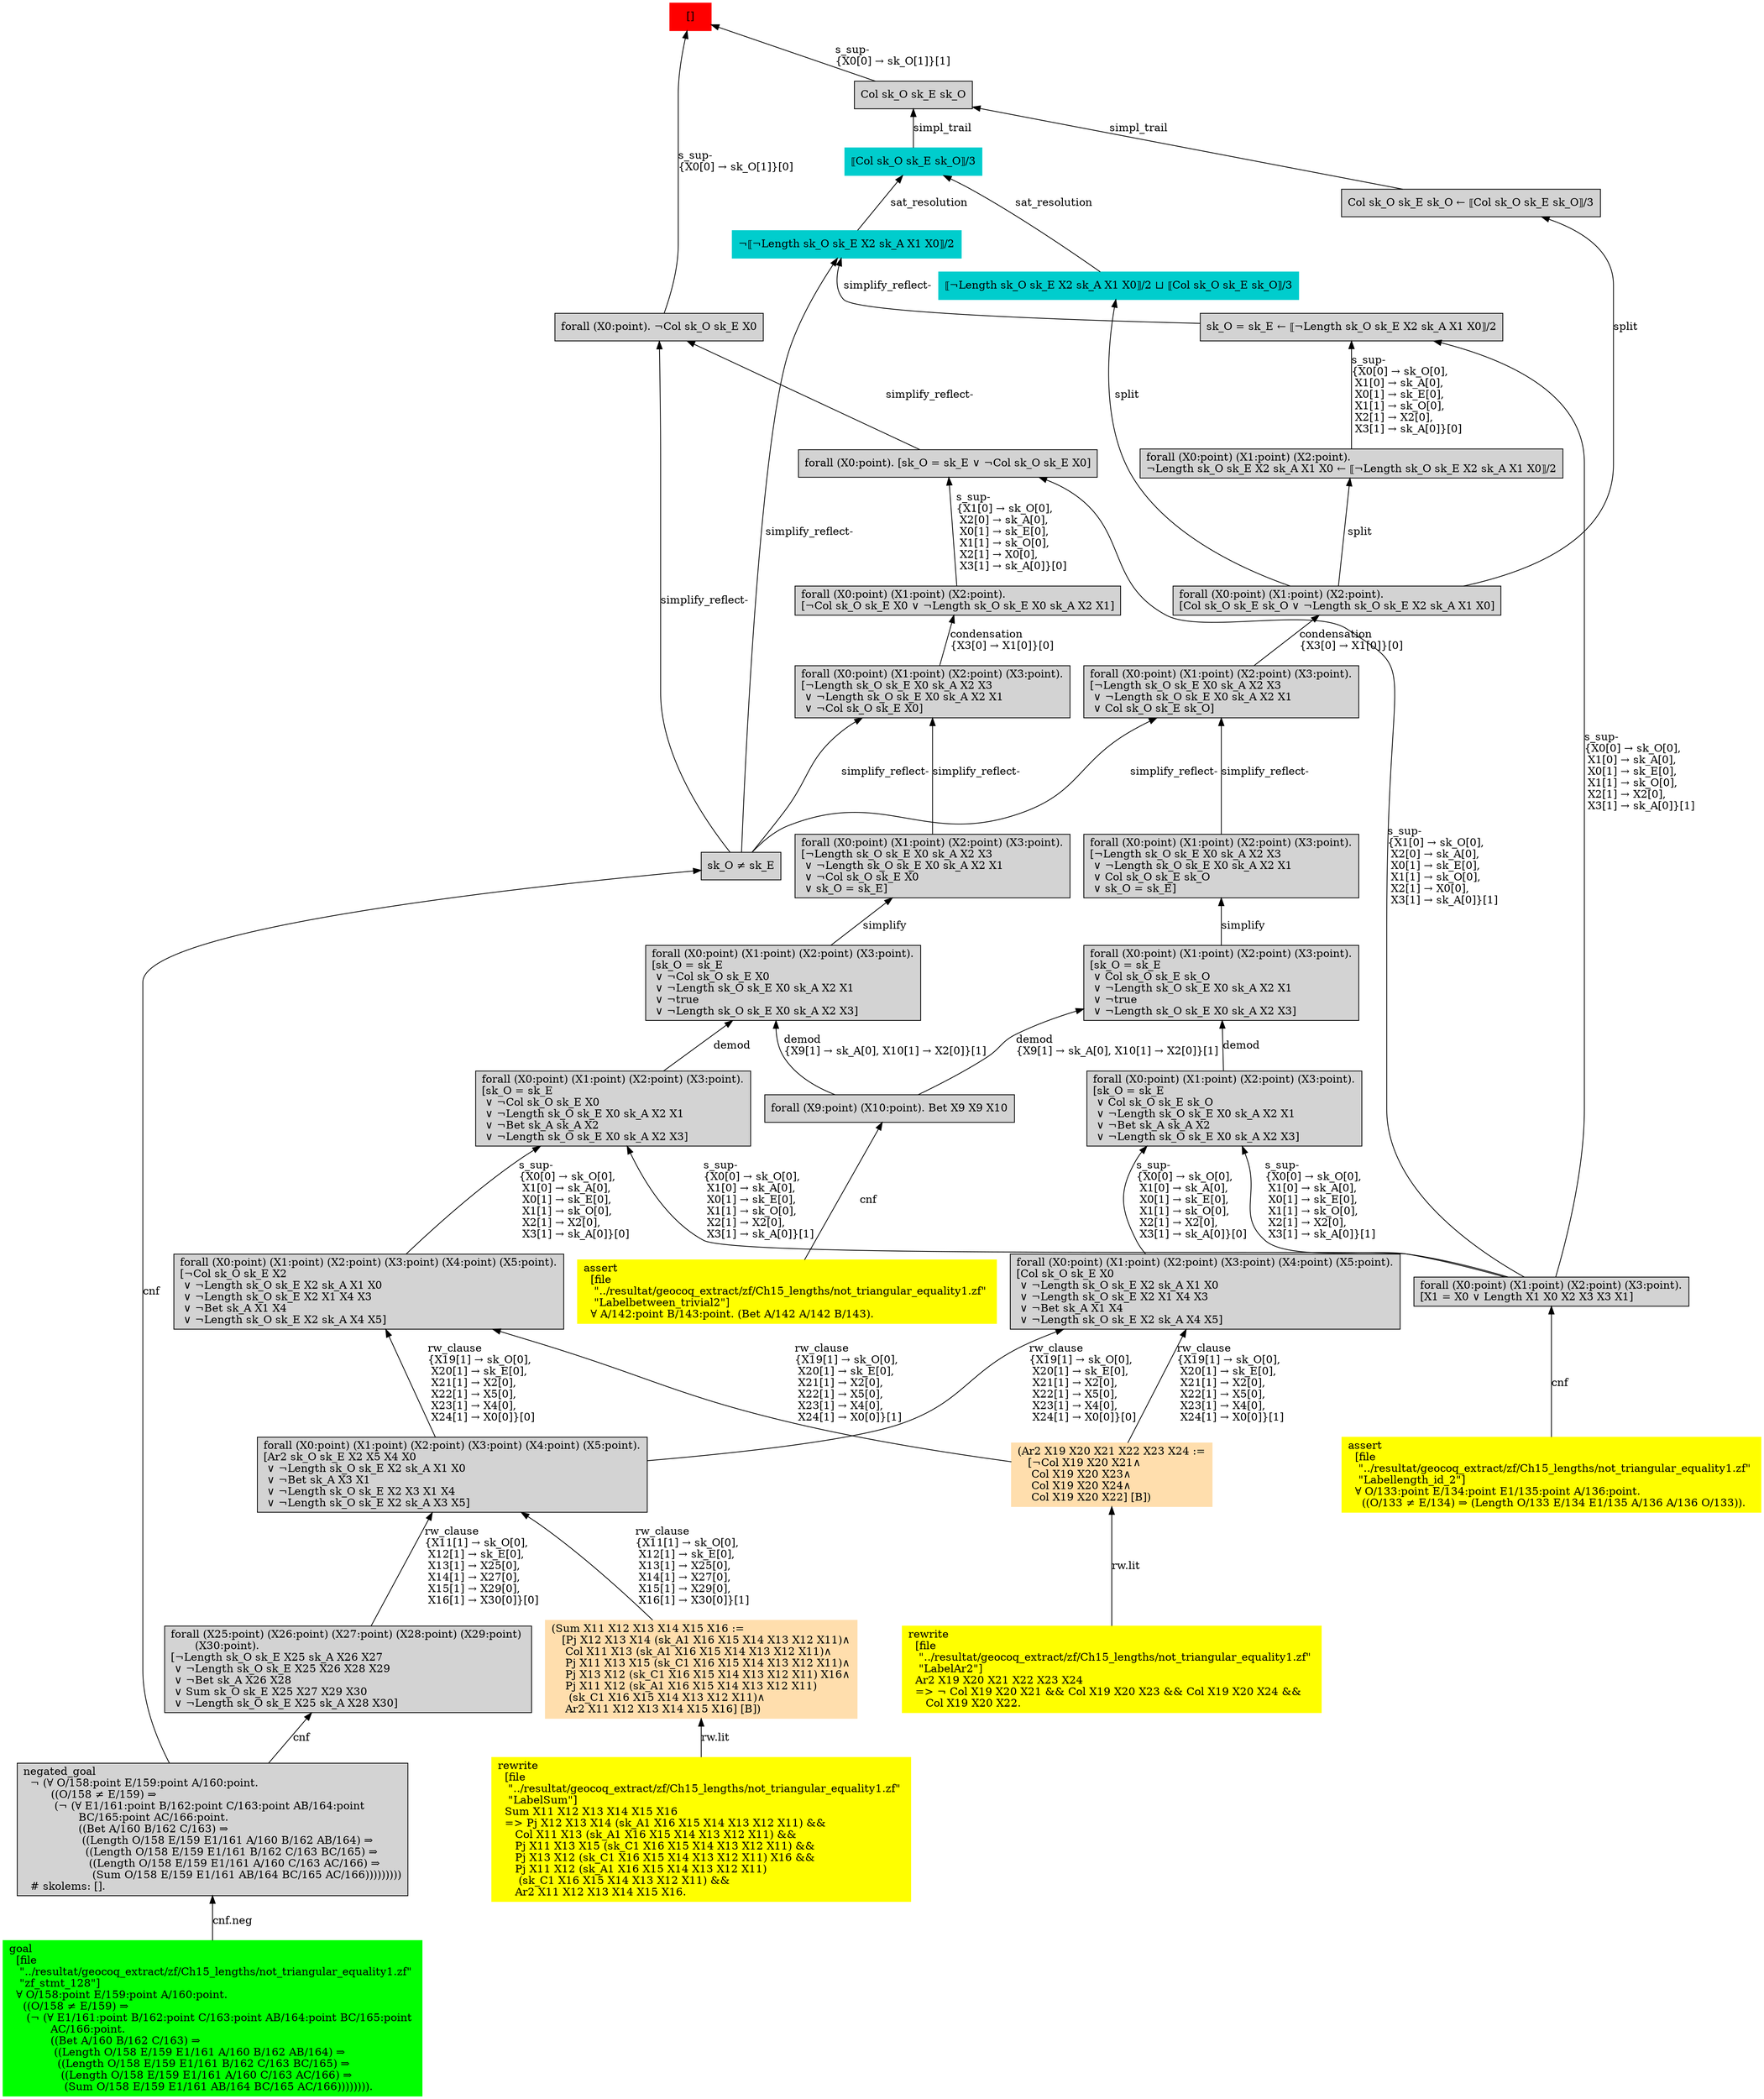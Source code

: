 digraph "unsat_graph" {
  vertex_0 [color=red, label="[]", shape=box, style=filled];
  vertex_0 -> vertex_1 [label="s_sup-\l\{X0[0] → sk_O[1]\}[0]\l", dir="back"];
  vertex_1 [shape=box, label="forall (X0:point). ¬Col sk_O sk_E X0\l", style=filled];
  vertex_1 -> vertex_2 [label="simplify_reflect-", dir="back"];
  vertex_2 [shape=box, label="sk_O ≠ sk_E\l", style=filled];
  vertex_2 -> vertex_3 [label="cnf", dir="back"];
  vertex_3 [shape=box, label="negated_goal\l  ¬ (∀ O/158:point E/159:point A/160:point.\l        ((O/158 ≠ E/159) ⇒\l         (¬ (∀ E1/161:point B/162:point C/163:point AB/164:point \l                BC/165:point AC/166:point.\l                ((Bet A/160 B/162 C/163) ⇒\l                 ((Length O/158 E/159 E1/161 A/160 B/162 AB/164) ⇒\l                  ((Length O/158 E/159 E1/161 B/162 C/163 BC/165) ⇒\l                   ((Length O/158 E/159 E1/161 A/160 C/163 AC/166) ⇒\l                    (Sum O/158 E/159 E1/161 AB/164 BC/165 AC/166)))))))))\l  # skolems: [].\l", style=filled];
  vertex_3 -> vertex_4 [label="cnf.neg", dir="back"];
  vertex_4 [color=green, shape=box, label="goal\l  [file\l   \"../resultat/geocoq_extract/zf/Ch15_lengths/not_triangular_equality1.zf\" \l   \"zf_stmt_128\"]\l  ∀ O/158:point E/159:point A/160:point.\l    ((O/158 ≠ E/159) ⇒\l     (¬ (∀ E1/161:point B/162:point C/163:point AB/164:point BC/165:point \l            AC/166:point.\l            ((Bet A/160 B/162 C/163) ⇒\l             ((Length O/158 E/159 E1/161 A/160 B/162 AB/164) ⇒\l              ((Length O/158 E/159 E1/161 B/162 C/163 BC/165) ⇒\l               ((Length O/158 E/159 E1/161 A/160 C/163 AC/166) ⇒\l                (Sum O/158 E/159 E1/161 AB/164 BC/165 AC/166)))))))).\l", style=filled];
  vertex_1 -> vertex_5 [label="simplify_reflect-", dir="back"];
  vertex_5 [shape=box, label="forall (X0:point). [sk_O = sk_E ∨ ¬Col sk_O sk_E X0]\l", style=filled];
  vertex_5 -> vertex_6 [label="s_sup-\l\{X1[0] → sk_O[0], \l X2[0] → sk_A[0], \l X0[1] → sk_E[0], \l X1[1] → sk_O[0], \l X2[1] → X0[0], \l X3[1] → sk_A[0]\}[0]\l", dir="back"];
  vertex_6 [shape=box, label="forall (X0:point) (X1:point) (X2:point).\l[¬Col sk_O sk_E X0 ∨ ¬Length sk_O sk_E X0 sk_A X2 X1]\l", style=filled];
  vertex_6 -> vertex_7 [label="condensation\l\{X3[0] → X1[0]\}[0]\l", dir="back"];
  vertex_7 [shape=box, label="forall (X0:point) (X1:point) (X2:point) (X3:point).\l[¬Length sk_O sk_E X0 sk_A X2 X3\l ∨ ¬Length sk_O sk_E X0 sk_A X2 X1\l ∨ ¬Col sk_O sk_E X0]\l", style=filled];
  vertex_7 -> vertex_2 [label="simplify_reflect-", dir="back"];
  vertex_7 -> vertex_8 [label="simplify_reflect-", dir="back"];
  vertex_8 [shape=box, label="forall (X0:point) (X1:point) (X2:point) (X3:point).\l[¬Length sk_O sk_E X0 sk_A X2 X3\l ∨ ¬Length sk_O sk_E X0 sk_A X2 X1\l ∨ ¬Col sk_O sk_E X0\l ∨ sk_O = sk_E]\l", style=filled];
  vertex_8 -> vertex_9 [label="simplify", dir="back"];
  vertex_9 [shape=box, label="forall (X0:point) (X1:point) (X2:point) (X3:point).\l[sk_O = sk_E\l ∨ ¬Col sk_O sk_E X0\l ∨ ¬Length sk_O sk_E X0 sk_A X2 X1\l ∨ ¬true\l ∨ ¬Length sk_O sk_E X0 sk_A X2 X3]\l", style=filled];
  vertex_9 -> vertex_10 [label="demod\l\{X9[1] → sk_A[0], X10[1] → X2[0]\}[1]\l", dir="back"];
  vertex_10 [shape=box, label="forall (X9:point) (X10:point). Bet X9 X9 X10\l", style=filled];
  vertex_10 -> vertex_11 [label="cnf", dir="back"];
  vertex_11 [color=yellow, shape=box, label="assert\l  [file\l   \"../resultat/geocoq_extract/zf/Ch15_lengths/not_triangular_equality1.zf\" \l   \"Labelbetween_trivial2\"]\l  ∀ A/142:point B/143:point. (Bet A/142 A/142 B/143).\l", style=filled];
  vertex_9 -> vertex_12 [label="demod", dir="back"];
  vertex_12 [shape=box, label="forall (X0:point) (X1:point) (X2:point) (X3:point).\l[sk_O = sk_E\l ∨ ¬Col sk_O sk_E X0\l ∨ ¬Length sk_O sk_E X0 sk_A X2 X1\l ∨ ¬Bet sk_A sk_A X2\l ∨ ¬Length sk_O sk_E X0 sk_A X2 X3]\l", style=filled];
  vertex_12 -> vertex_13 [label="s_sup-\l\{X0[0] → sk_O[0], \l X1[0] → sk_A[0], \l X0[1] → sk_E[0], \l X1[1] → sk_O[0], \l X2[1] → X2[0], \l X3[1] → sk_A[0]\}[0]\l", dir="back"];
  vertex_13 [shape=box, label="forall (X0:point) (X1:point) (X2:point) (X3:point) (X4:point) (X5:point).\l[¬Col sk_O sk_E X2\l ∨ ¬Length sk_O sk_E X2 sk_A X1 X0\l ∨ ¬Length sk_O sk_E X2 X1 X4 X3\l ∨ ¬Bet sk_A X1 X4\l ∨ ¬Length sk_O sk_E X2 sk_A X4 X5]\l", style=filled];
  vertex_13 -> vertex_14 [label="rw_clause\l\{X19[1] → sk_O[0], \l X20[1] → sk_E[0], \l X21[1] → X2[0], \l X22[1] → X5[0], \l X23[1] → X4[0], \l X24[1] → X0[0]\}[1]\l", dir="back"];
  vertex_14 [color=navajowhite, shape=box, label="(Ar2 X19 X20 X21 X22 X23 X24 :=\l   [¬Col X19 X20 X21∧\l    Col X19 X20 X23∧\l    Col X19 X20 X24∧\l    Col X19 X20 X22] [B])\l", style=filled];
  vertex_14 -> vertex_15 [label="rw.lit", dir="back"];
  vertex_15 [color=yellow, shape=box, label="rewrite\l  [file\l   \"../resultat/geocoq_extract/zf/Ch15_lengths/not_triangular_equality1.zf\" \l   \"LabelAr2\"]\l  Ar2 X19 X20 X21 X22 X23 X24\l  =\> ¬ Col X19 X20 X21 && Col X19 X20 X23 && Col X19 X20 X24 && \l     Col X19 X20 X22.\l", style=filled];
  vertex_13 -> vertex_16 [label="rw_clause\l\{X19[1] → sk_O[0], \l X20[1] → sk_E[0], \l X21[1] → X2[0], \l X22[1] → X5[0], \l X23[1] → X4[0], \l X24[1] → X0[0]\}[0]\l", dir="back"];
  vertex_16 [shape=box, label="forall (X0:point) (X1:point) (X2:point) (X3:point) (X4:point) (X5:point).\l[Ar2 sk_O sk_E X2 X5 X4 X0\l ∨ ¬Length sk_O sk_E X2 sk_A X1 X0\l ∨ ¬Bet sk_A X3 X1\l ∨ ¬Length sk_O sk_E X2 X3 X1 X4\l ∨ ¬Length sk_O sk_E X2 sk_A X3 X5]\l", style=filled];
  vertex_16 -> vertex_17 [label="rw_clause\l\{X11[1] → sk_O[0], \l X12[1] → sk_E[0], \l X13[1] → X25[0], \l X14[1] → X27[0], \l X15[1] → X29[0], \l X16[1] → X30[0]\}[1]\l", dir="back"];
  vertex_17 [color=navajowhite, shape=box, label="(Sum X11 X12 X13 X14 X15 X16 :=\l   [Pj X12 X13 X14 (sk_A1 X16 X15 X14 X13 X12 X11)∧\l    Col X11 X13 (sk_A1 X16 X15 X14 X13 X12 X11)∧\l    Pj X11 X13 X15 (sk_C1 X16 X15 X14 X13 X12 X11)∧\l    Pj X13 X12 (sk_C1 X16 X15 X14 X13 X12 X11) X16∧\l    Pj X11 X12 (sk_A1 X16 X15 X14 X13 X12 X11) \l     (sk_C1 X16 X15 X14 X13 X12 X11)∧\l    Ar2 X11 X12 X13 X14 X15 X16] [B])\l", style=filled];
  vertex_17 -> vertex_18 [label="rw.lit", dir="back"];
  vertex_18 [color=yellow, shape=box, label="rewrite\l  [file\l   \"../resultat/geocoq_extract/zf/Ch15_lengths/not_triangular_equality1.zf\" \l   \"LabelSum\"]\l  Sum X11 X12 X13 X14 X15 X16\l  =\> Pj X12 X13 X14 (sk_A1 X16 X15 X14 X13 X12 X11) && \l     Col X11 X13 (sk_A1 X16 X15 X14 X13 X12 X11) && \l     Pj X11 X13 X15 (sk_C1 X16 X15 X14 X13 X12 X11) && \l     Pj X13 X12 (sk_C1 X16 X15 X14 X13 X12 X11) X16 && \l     Pj X11 X12 (sk_A1 X16 X15 X14 X13 X12 X11) \l      (sk_C1 X16 X15 X14 X13 X12 X11) && \l     Ar2 X11 X12 X13 X14 X15 X16.\l", style=filled];
  vertex_16 -> vertex_19 [label="rw_clause\l\{X11[1] → sk_O[0], \l X12[1] → sk_E[0], \l X13[1] → X25[0], \l X14[1] → X27[0], \l X15[1] → X29[0], \l X16[1] → X30[0]\}[0]\l", dir="back"];
  vertex_19 [shape=box, label="forall (X25:point) (X26:point) (X27:point) (X28:point) (X29:point) \l       (X30:point).\l[¬Length sk_O sk_E X25 sk_A X26 X27\l ∨ ¬Length sk_O sk_E X25 X26 X28 X29\l ∨ ¬Bet sk_A X26 X28\l ∨ Sum sk_O sk_E X25 X27 X29 X30\l ∨ ¬Length sk_O sk_E X25 sk_A X28 X30]\l", style=filled];
  vertex_19 -> vertex_3 [label="cnf", dir="back"];
  vertex_12 -> vertex_20 [label="s_sup-\l\{X0[0] → sk_O[0], \l X1[0] → sk_A[0], \l X0[1] → sk_E[0], \l X1[1] → sk_O[0], \l X2[1] → X2[0], \l X3[1] → sk_A[0]\}[1]\l", dir="back"];
  vertex_20 [shape=box, label="forall (X0:point) (X1:point) (X2:point) (X3:point).\l[X1 = X0 ∨ Length X1 X0 X2 X3 X3 X1]\l", style=filled];
  vertex_20 -> vertex_21 [label="cnf", dir="back"];
  vertex_21 [color=yellow, shape=box, label="assert\l  [file\l   \"../resultat/geocoq_extract/zf/Ch15_lengths/not_triangular_equality1.zf\" \l   \"Labellength_id_2\"]\l  ∀ O/133:point E/134:point E1/135:point A/136:point.\l    ((O/133 ≠ E/134) ⇒ (Length O/133 E/134 E1/135 A/136 A/136 O/133)).\l", style=filled];
  vertex_5 -> vertex_20 [label="s_sup-\l\{X1[0] → sk_O[0], \l X2[0] → sk_A[0], \l X0[1] → sk_E[0], \l X1[1] → sk_O[0], \l X2[1] → X0[0], \l X3[1] → sk_A[0]\}[1]\l", dir="back"];
  vertex_0 -> vertex_22 [label="s_sup-\l\{X0[0] → sk_O[1]\}[1]\l", dir="back"];
  vertex_22 [shape=box, label="Col sk_O sk_E sk_O\l", style=filled];
  vertex_22 -> vertex_23 [label="simpl_trail", dir="back"];
  vertex_23 [color=cyan3, shape=box, label="⟦Col sk_O sk_E sk_O⟧/3\l", style=filled];
  vertex_23 -> vertex_24 [label="sat_resolution", dir="back"];
  vertex_24 [color=cyan3, shape=box, label="¬⟦¬Length sk_O sk_E X2 sk_A X1 X0⟧/2\l", style=filled];
  vertex_24 -> vertex_2 [label="simplify_reflect-", dir="back"];
  vertex_24 -> vertex_25 [label="simplify_reflect-", dir="back"];
  vertex_25 [shape=box, label="sk_O = sk_E ← ⟦¬Length sk_O sk_E X2 sk_A X1 X0⟧/2\l", style=filled];
  vertex_25 -> vertex_26 [label="s_sup-\l\{X0[0] → sk_O[0], \l X1[0] → sk_A[0], \l X0[1] → sk_E[0], \l X1[1] → sk_O[0], \l X2[1] → X2[0], \l X3[1] → sk_A[0]\}[0]\l", dir="back"];
  vertex_26 [shape=box, label="forall (X0:point) (X1:point) (X2:point).\l¬Length sk_O sk_E X2 sk_A X1 X0 ← ⟦¬Length sk_O sk_E X2 sk_A X1 X0⟧/2\l", style=filled];
  vertex_26 -> vertex_27 [label="split", dir="back"];
  vertex_27 [shape=box, label="forall (X0:point) (X1:point) (X2:point).\l[Col sk_O sk_E sk_O ∨ ¬Length sk_O sk_E X2 sk_A X1 X0]\l", style=filled];
  vertex_27 -> vertex_28 [label="condensation\l\{X3[0] → X1[0]\}[0]\l", dir="back"];
  vertex_28 [shape=box, label="forall (X0:point) (X1:point) (X2:point) (X3:point).\l[¬Length sk_O sk_E X0 sk_A X2 X3\l ∨ ¬Length sk_O sk_E X0 sk_A X2 X1\l ∨ Col sk_O sk_E sk_O]\l", style=filled];
  vertex_28 -> vertex_2 [label="simplify_reflect-", dir="back"];
  vertex_28 -> vertex_29 [label="simplify_reflect-", dir="back"];
  vertex_29 [shape=box, label="forall (X0:point) (X1:point) (X2:point) (X3:point).\l[¬Length sk_O sk_E X0 sk_A X2 X3\l ∨ ¬Length sk_O sk_E X0 sk_A X2 X1\l ∨ Col sk_O sk_E sk_O\l ∨ sk_O = sk_E]\l", style=filled];
  vertex_29 -> vertex_30 [label="simplify", dir="back"];
  vertex_30 [shape=box, label="forall (X0:point) (X1:point) (X2:point) (X3:point).\l[sk_O = sk_E\l ∨ Col sk_O sk_E sk_O\l ∨ ¬Length sk_O sk_E X0 sk_A X2 X1\l ∨ ¬true\l ∨ ¬Length sk_O sk_E X0 sk_A X2 X3]\l", style=filled];
  vertex_30 -> vertex_10 [label="demod\l\{X9[1] → sk_A[0], X10[1] → X2[0]\}[1]\l", dir="back"];
  vertex_30 -> vertex_31 [label="demod", dir="back"];
  vertex_31 [shape=box, label="forall (X0:point) (X1:point) (X2:point) (X3:point).\l[sk_O = sk_E\l ∨ Col sk_O sk_E sk_O\l ∨ ¬Length sk_O sk_E X0 sk_A X2 X1\l ∨ ¬Bet sk_A sk_A X2\l ∨ ¬Length sk_O sk_E X0 sk_A X2 X3]\l", style=filled];
  vertex_31 -> vertex_32 [label="s_sup-\l\{X0[0] → sk_O[0], \l X1[0] → sk_A[0], \l X0[1] → sk_E[0], \l X1[1] → sk_O[0], \l X2[1] → X2[0], \l X3[1] → sk_A[0]\}[0]\l", dir="back"];
  vertex_32 [shape=box, label="forall (X0:point) (X1:point) (X2:point) (X3:point) (X4:point) (X5:point).\l[Col sk_O sk_E X0\l ∨ ¬Length sk_O sk_E X2 sk_A X1 X0\l ∨ ¬Length sk_O sk_E X2 X1 X4 X3\l ∨ ¬Bet sk_A X1 X4\l ∨ ¬Length sk_O sk_E X2 sk_A X4 X5]\l", style=filled];
  vertex_32 -> vertex_14 [label="rw_clause\l\{X19[1] → sk_O[0], \l X20[1] → sk_E[0], \l X21[1] → X2[0], \l X22[1] → X5[0], \l X23[1] → X4[0], \l X24[1] → X0[0]\}[1]\l", dir="back"];
  vertex_32 -> vertex_16 [label="rw_clause\l\{X19[1] → sk_O[0], \l X20[1] → sk_E[0], \l X21[1] → X2[0], \l X22[1] → X5[0], \l X23[1] → X4[0], \l X24[1] → X0[0]\}[0]\l", dir="back"];
  vertex_31 -> vertex_20 [label="s_sup-\l\{X0[0] → sk_O[0], \l X1[0] → sk_A[0], \l X0[1] → sk_E[0], \l X1[1] → sk_O[0], \l X2[1] → X2[0], \l X3[1] → sk_A[0]\}[1]\l", dir="back"];
  vertex_25 -> vertex_20 [label="s_sup-\l\{X0[0] → sk_O[0], \l X1[0] → sk_A[0], \l X0[1] → sk_E[0], \l X1[1] → sk_O[0], \l X2[1] → X2[0], \l X3[1] → sk_A[0]\}[1]\l", dir="back"];
  vertex_23 -> vertex_33 [label="sat_resolution", dir="back"];
  vertex_33 [color=cyan3, shape=box, label="⟦¬Length sk_O sk_E X2 sk_A X1 X0⟧/2 ⊔ ⟦Col sk_O sk_E sk_O⟧/3\l", style=filled];
  vertex_33 -> vertex_27 [label="split", dir="back"];
  vertex_22 -> vertex_34 [label="simpl_trail", dir="back"];
  vertex_34 [shape=box, label="Col sk_O sk_E sk_O ← ⟦Col sk_O sk_E sk_O⟧/3\l", style=filled];
  vertex_34 -> vertex_27 [label="split", dir="back"];
  }


